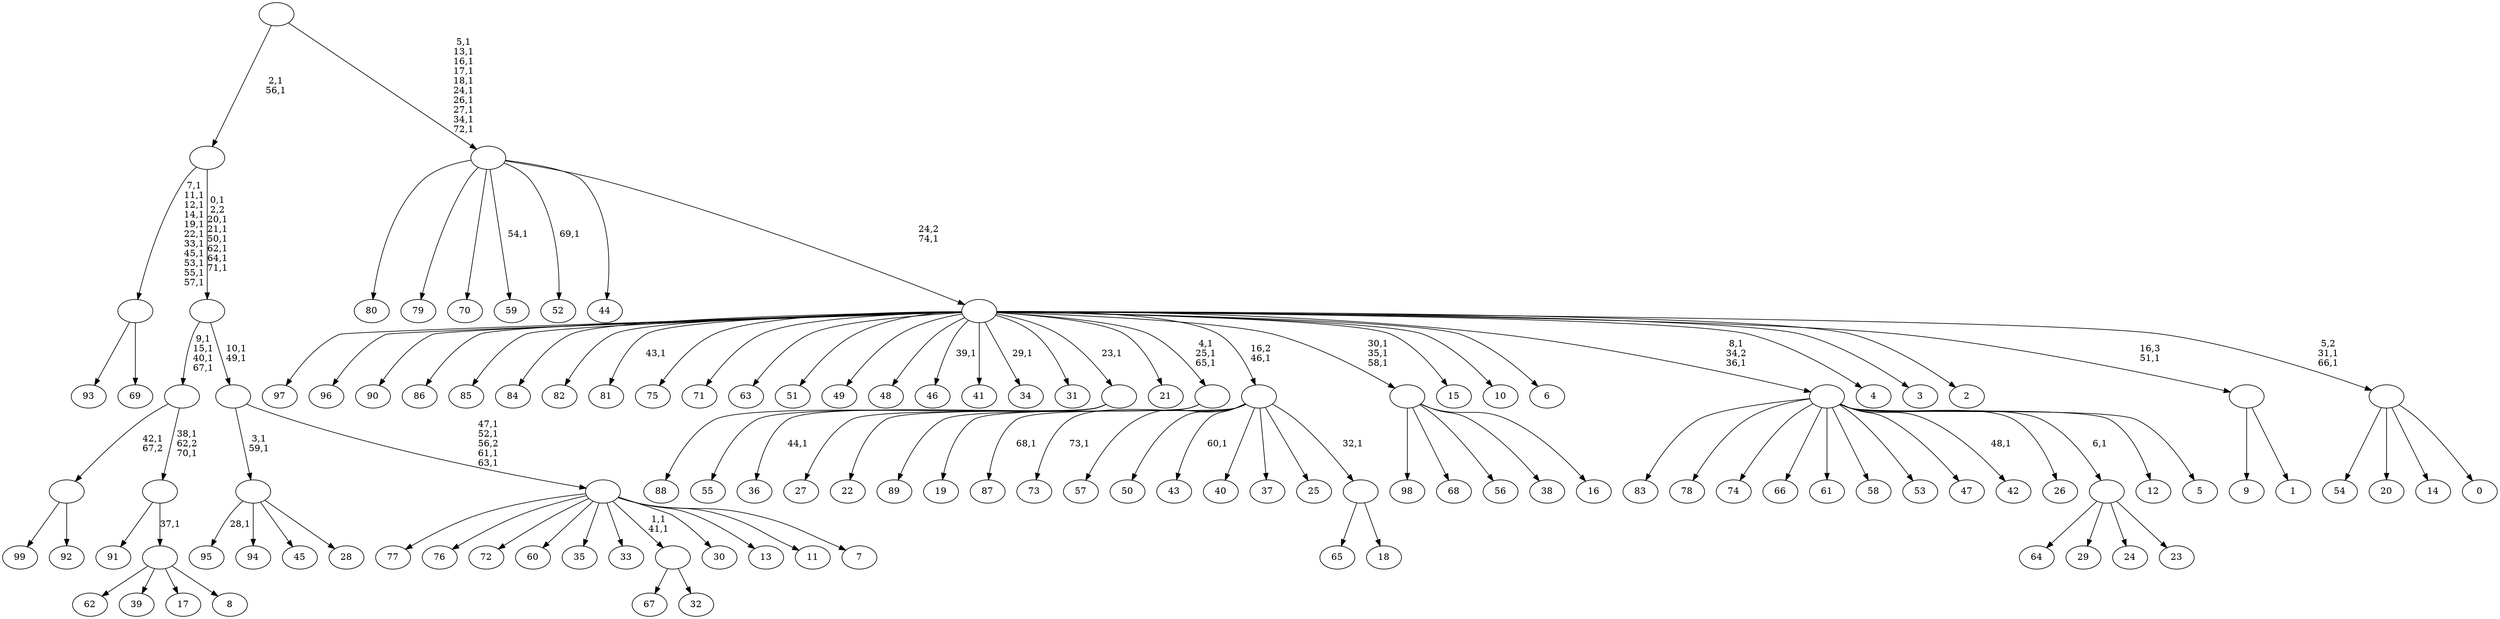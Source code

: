 digraph T {
	175 [label="99"]
	174 [label="98"]
	173 [label="97"]
	172 [label="96"]
	171 [label="95"]
	169 [label="94"]
	168 [label="93"]
	167 [label="92"]
	166 [label=""]
	165 [label="91"]
	164 [label="90"]
	163 [label="89"]
	162 [label="88"]
	161 [label="87"]
	159 [label="86"]
	158 [label="85"]
	157 [label="84"]
	156 [label="83"]
	155 [label="82"]
	154 [label="81"]
	152 [label="80"]
	151 [label="79"]
	150 [label="78"]
	149 [label="77"]
	148 [label="76"]
	147 [label="75"]
	146 [label="74"]
	145 [label="73"]
	143 [label="72"]
	142 [label="71"]
	141 [label="70"]
	140 [label="69"]
	139 [label=""]
	128 [label="68"]
	127 [label="67"]
	126 [label="66"]
	125 [label="65"]
	124 [label="64"]
	123 [label="63"]
	122 [label="62"]
	121 [label="61"]
	120 [label="60"]
	119 [label="59"]
	117 [label="58"]
	116 [label="57"]
	115 [label="56"]
	114 [label="55"]
	113 [label="54"]
	112 [label="53"]
	111 [label="52"]
	109 [label="51"]
	108 [label="50"]
	107 [label="49"]
	106 [label="48"]
	105 [label="47"]
	104 [label="46"]
	102 [label="45"]
	101 [label="44"]
	100 [label="43"]
	98 [label="42"]
	96 [label="41"]
	95 [label="40"]
	94 [label="39"]
	93 [label="38"]
	92 [label="37"]
	91 [label="36"]
	89 [label="35"]
	88 [label="34"]
	86 [label="33"]
	85 [label="32"]
	84 [label=""]
	82 [label="31"]
	81 [label="30"]
	80 [label="29"]
	79 [label="28"]
	78 [label=""]
	76 [label="27"]
	75 [label="26"]
	74 [label="25"]
	73 [label="24"]
	72 [label="23"]
	71 [label=""]
	70 [label="22"]
	69 [label=""]
	68 [label="21"]
	67 [label="20"]
	66 [label="19"]
	65 [label=""]
	62 [label="18"]
	61 [label=""]
	60 [label=""]
	59 [label="17"]
	58 [label="16"]
	57 [label=""]
	54 [label="15"]
	53 [label="14"]
	52 [label="13"]
	51 [label="12"]
	50 [label="11"]
	49 [label="10"]
	48 [label="9"]
	47 [label="8"]
	46 [label=""]
	45 [label=""]
	43 [label=""]
	39 [label="7"]
	38 [label=""]
	34 [label=""]
	32 [label=""]
	25 [label=""]
	23 [label="6"]
	22 [label="5"]
	21 [label=""]
	19 [label="4"]
	18 [label="3"]
	17 [label="2"]
	16 [label="1"]
	15 [label=""]
	14 [label="0"]
	13 [label=""]
	11 [label=""]
	10 [label=""]
	0 [label=""]
	166 -> 175 [label=""]
	166 -> 167 [label=""]
	139 -> 168 [label=""]
	139 -> 140 [label=""]
	84 -> 127 [label=""]
	84 -> 85 [label=""]
	78 -> 171 [label="28,1"]
	78 -> 169 [label=""]
	78 -> 102 [label=""]
	78 -> 79 [label=""]
	71 -> 124 [label=""]
	71 -> 80 [label=""]
	71 -> 73 [label=""]
	71 -> 72 [label=""]
	69 -> 91 [label="44,1"]
	69 -> 162 [label=""]
	69 -> 114 [label=""]
	69 -> 76 [label=""]
	69 -> 70 [label=""]
	65 -> 163 [label=""]
	65 -> 66 [label=""]
	61 -> 125 [label=""]
	61 -> 62 [label=""]
	60 -> 100 [label="60,1"]
	60 -> 145 [label="73,1"]
	60 -> 161 [label="68,1"]
	60 -> 116 [label=""]
	60 -> 108 [label=""]
	60 -> 95 [label=""]
	60 -> 92 [label=""]
	60 -> 74 [label=""]
	60 -> 61 [label="32,1"]
	57 -> 174 [label=""]
	57 -> 128 [label=""]
	57 -> 115 [label=""]
	57 -> 93 [label=""]
	57 -> 58 [label=""]
	46 -> 122 [label=""]
	46 -> 94 [label=""]
	46 -> 59 [label=""]
	46 -> 47 [label=""]
	45 -> 165 [label=""]
	45 -> 46 [label="37,1"]
	43 -> 45 [label="38,1\n62,2\n70,1"]
	43 -> 166 [label="42,1\n67,2"]
	38 -> 84 [label="1,1\n41,1"]
	38 -> 149 [label=""]
	38 -> 148 [label=""]
	38 -> 143 [label=""]
	38 -> 120 [label=""]
	38 -> 89 [label=""]
	38 -> 86 [label=""]
	38 -> 81 [label=""]
	38 -> 52 [label=""]
	38 -> 50 [label=""]
	38 -> 39 [label=""]
	34 -> 38 [label="47,1\n52,1\n56,2\n61,1\n63,1"]
	34 -> 78 [label="3,1\n59,1"]
	32 -> 34 [label="10,1\n49,1"]
	32 -> 43 [label="9,1\n15,1\n40,1\n67,1"]
	25 -> 32 [label="0,1\n2,2\n20,1\n21,1\n50,1\n62,1\n64,1\n71,1"]
	25 -> 139 [label="7,1\n11,1\n12,1\n14,1\n19,1\n22,1\n33,1\n45,1\n53,1\n55,1\n57,1"]
	21 -> 98 [label="48,1"]
	21 -> 156 [label=""]
	21 -> 150 [label=""]
	21 -> 146 [label=""]
	21 -> 126 [label=""]
	21 -> 121 [label=""]
	21 -> 117 [label=""]
	21 -> 112 [label=""]
	21 -> 105 [label=""]
	21 -> 75 [label=""]
	21 -> 71 [label="6,1"]
	21 -> 51 [label=""]
	21 -> 22 [label=""]
	15 -> 48 [label=""]
	15 -> 16 [label=""]
	13 -> 113 [label=""]
	13 -> 67 [label=""]
	13 -> 53 [label=""]
	13 -> 14 [label=""]
	11 -> 13 [label="5,2\n31,1\n66,1"]
	11 -> 21 [label="8,1\n34,2\n36,1"]
	11 -> 57 [label="30,1\n35,1\n58,1"]
	11 -> 65 [label="4,1\n25,1\n65,1"]
	11 -> 88 [label="29,1"]
	11 -> 104 [label="39,1"]
	11 -> 154 [label="43,1"]
	11 -> 173 [label=""]
	11 -> 172 [label=""]
	11 -> 164 [label=""]
	11 -> 159 [label=""]
	11 -> 158 [label=""]
	11 -> 157 [label=""]
	11 -> 155 [label=""]
	11 -> 147 [label=""]
	11 -> 142 [label=""]
	11 -> 123 [label=""]
	11 -> 109 [label=""]
	11 -> 107 [label=""]
	11 -> 106 [label=""]
	11 -> 96 [label=""]
	11 -> 82 [label=""]
	11 -> 69 [label="23,1"]
	11 -> 68 [label=""]
	11 -> 60 [label="16,2\n46,1"]
	11 -> 54 [label=""]
	11 -> 49 [label=""]
	11 -> 23 [label=""]
	11 -> 19 [label=""]
	11 -> 18 [label=""]
	11 -> 17 [label=""]
	11 -> 15 [label="16,3\n51,1"]
	10 -> 111 [label="69,1"]
	10 -> 119 [label="54,1"]
	10 -> 152 [label=""]
	10 -> 151 [label=""]
	10 -> 141 [label=""]
	10 -> 101 [label=""]
	10 -> 11 [label="24,2\n74,1"]
	0 -> 10 [label="5,1\n13,1\n16,1\n17,1\n18,1\n24,1\n26,1\n27,1\n34,1\n72,1"]
	0 -> 25 [label="2,1\n56,1"]
}

